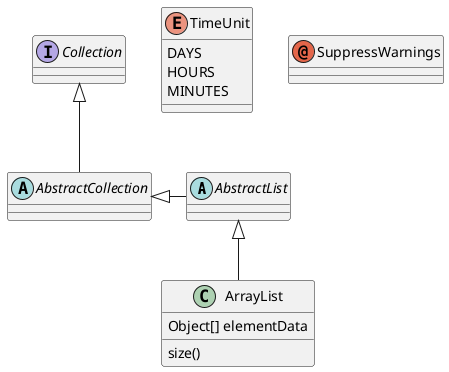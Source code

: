 @startuml

abstract class AbstractList
abstract AbstractCollection
interface Collection
Collection <|-- AbstractCollection
AbstractCollection <|- AbstractList
AbstractList <|-- ArrayList
class ArrayList {
  Object[] elementData
  size()
}
enum TimeUnit {
  DAYS
  HOURS
  MINUTES
}
annotation SuppressWarnings
@enduml